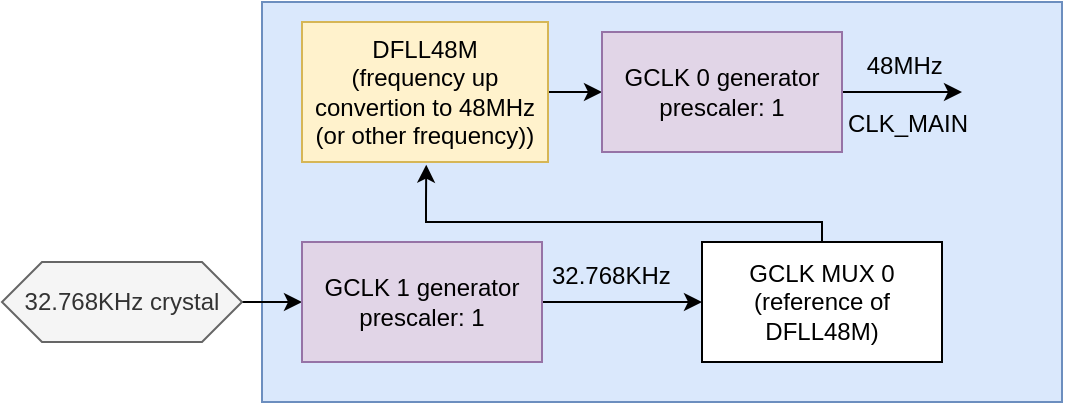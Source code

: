 <mxfile version="13.9.9" type="device"><diagram id="V0LmioCW_CNHQVWSaLTB" name="Page-1"><mxGraphModel dx="585" dy="334" grid="0" gridSize="10" guides="1" tooltips="1" connect="1" arrows="1" fold="1" page="1" pageScale="1" pageWidth="850" pageHeight="1100" math="0" shadow="0"><root><mxCell id="0"/><mxCell id="1" parent="0"/><mxCell id="AOjCi4aknGG4HgiItl00-14" value="" style="rounded=0;whiteSpace=wrap;html=1;fillColor=#dae8fc;strokeColor=#6c8ebf;" vertex="1" parent="1"><mxGeometry x="300" y="110" width="400" height="200" as="geometry"/></mxCell><mxCell id="AOjCi4aknGG4HgiItl00-4" style="edgeStyle=orthogonalEdgeStyle;rounded=0;orthogonalLoop=1;jettySize=auto;html=1;exitX=1;exitY=0.5;exitDx=0;exitDy=0;entryX=0;entryY=0.5;entryDx=0;entryDy=0;" edge="1" parent="1" source="AOjCi4aknGG4HgiItl00-1" target="AOjCi4aknGG4HgiItl00-3"><mxGeometry relative="1" as="geometry"/></mxCell><mxCell id="AOjCi4aknGG4HgiItl00-1" value="32.768KHz crystal" style="shape=hexagon;perimeter=hexagonPerimeter2;whiteSpace=wrap;html=1;fixedSize=1;size=20;fillColor=#f5f5f5;strokeColor=#666666;fontColor=#333333;" vertex="1" parent="1"><mxGeometry x="170" y="240" width="120" height="40" as="geometry"/></mxCell><mxCell id="AOjCi4aknGG4HgiItl00-5" style="edgeStyle=orthogonalEdgeStyle;rounded=0;orthogonalLoop=1;jettySize=auto;html=1;exitX=1;exitY=0.5;exitDx=0;exitDy=0;" edge="1" parent="1" source="AOjCi4aknGG4HgiItl00-3"><mxGeometry relative="1" as="geometry"><mxPoint x="520" y="260" as="targetPoint"/></mxGeometry></mxCell><mxCell id="AOjCi4aknGG4HgiItl00-3" value="&lt;span&gt;GCLK 1 generator&lt;br&gt;prescaler: 1&lt;br&gt;&lt;/span&gt;" style="rounded=0;whiteSpace=wrap;html=1;fillColor=#e1d5e7;strokeColor=#9673a6;" vertex="1" parent="1"><mxGeometry x="320" y="230" width="120" height="60" as="geometry"/></mxCell><mxCell id="AOjCi4aknGG4HgiItl00-6" value="&lt;div style=&quot;text-align: center&quot;&gt;&lt;span&gt;&lt;font face=&quot;helvetica&quot;&gt;32.768KHz&lt;/font&gt;&lt;/span&gt;&lt;/div&gt;" style="text;whiteSpace=wrap;html=1;" vertex="1" parent="1"><mxGeometry x="443" y="233" width="67" height="17" as="geometry"/></mxCell><mxCell id="AOjCi4aknGG4HgiItl00-8" style="edgeStyle=orthogonalEdgeStyle;rounded=0;orthogonalLoop=1;jettySize=auto;html=1;entryX=0.505;entryY=1.019;entryDx=0;entryDy=0;entryPerimeter=0;" edge="1" parent="1" source="AOjCi4aknGG4HgiItl00-7" target="AOjCi4aknGG4HgiItl00-9"><mxGeometry relative="1" as="geometry"><mxPoint x="530" y="170" as="targetPoint"/><Array as="points"><mxPoint x="580" y="220"/><mxPoint x="382" y="220"/><mxPoint x="382" y="210"/><mxPoint x="382" y="210"/></Array></mxGeometry></mxCell><mxCell id="AOjCi4aknGG4HgiItl00-7" value="&lt;span&gt;GCLK MUX 0 (reference of DFLL48M)&lt;br&gt;&lt;/span&gt;" style="rounded=0;whiteSpace=wrap;html=1;" vertex="1" parent="1"><mxGeometry x="520" y="230" width="120" height="60" as="geometry"/></mxCell><mxCell id="AOjCi4aknGG4HgiItl00-11" style="edgeStyle=orthogonalEdgeStyle;rounded=0;orthogonalLoop=1;jettySize=auto;html=1;entryX=0;entryY=0.5;entryDx=0;entryDy=0;" edge="1" parent="1" source="AOjCi4aknGG4HgiItl00-9" target="AOjCi4aknGG4HgiItl00-10"><mxGeometry relative="1" as="geometry"/></mxCell><mxCell id="AOjCi4aknGG4HgiItl00-9" value="&lt;span&gt;DFLL48M&lt;br&gt;(frequency up convertion to 48MHz (or other frequency))&lt;br&gt;&lt;/span&gt;" style="rounded=0;whiteSpace=wrap;html=1;fillColor=#fff2cc;strokeColor=#d6b656;" vertex="1" parent="1"><mxGeometry x="320" y="120" width="123" height="70" as="geometry"/></mxCell><mxCell id="AOjCi4aknGG4HgiItl00-12" style="edgeStyle=orthogonalEdgeStyle;rounded=0;orthogonalLoop=1;jettySize=auto;html=1;" edge="1" parent="1" source="AOjCi4aknGG4HgiItl00-10"><mxGeometry relative="1" as="geometry"><mxPoint x="650" y="155" as="targetPoint"/></mxGeometry></mxCell><mxCell id="AOjCi4aknGG4HgiItl00-10" value="GCLK 0 generator&lt;br&gt;prescaler: 1&lt;span&gt;&lt;br&gt;&lt;/span&gt;" style="rounded=0;whiteSpace=wrap;html=1;fillColor=#e1d5e7;strokeColor=#9673a6;" vertex="1" parent="1"><mxGeometry x="470" y="125" width="120" height="60" as="geometry"/></mxCell><mxCell id="AOjCi4aknGG4HgiItl00-13" value="&lt;div style=&quot;text-align: center&quot;&gt;&lt;span&gt;&lt;font face=&quot;helvetica&quot;&gt;48MHz&amp;nbsp;&lt;/font&gt;&lt;/span&gt;&lt;/div&gt;&lt;div style=&quot;text-align: center&quot;&gt;&lt;span&gt;&lt;font face=&quot;helvetica&quot;&gt;&lt;br&gt;&lt;/font&gt;&lt;/span&gt;&lt;/div&gt;&lt;div style=&quot;text-align: center&quot;&gt;&lt;span&gt;&lt;font face=&quot;helvetica&quot;&gt;CLK_MAIN&lt;/font&gt;&lt;/span&gt;&lt;/div&gt;" style="text;whiteSpace=wrap;html=1;" vertex="1" parent="1"><mxGeometry x="591" y="128" width="67" height="50" as="geometry"/></mxCell></root></mxGraphModel></diagram></mxfile>